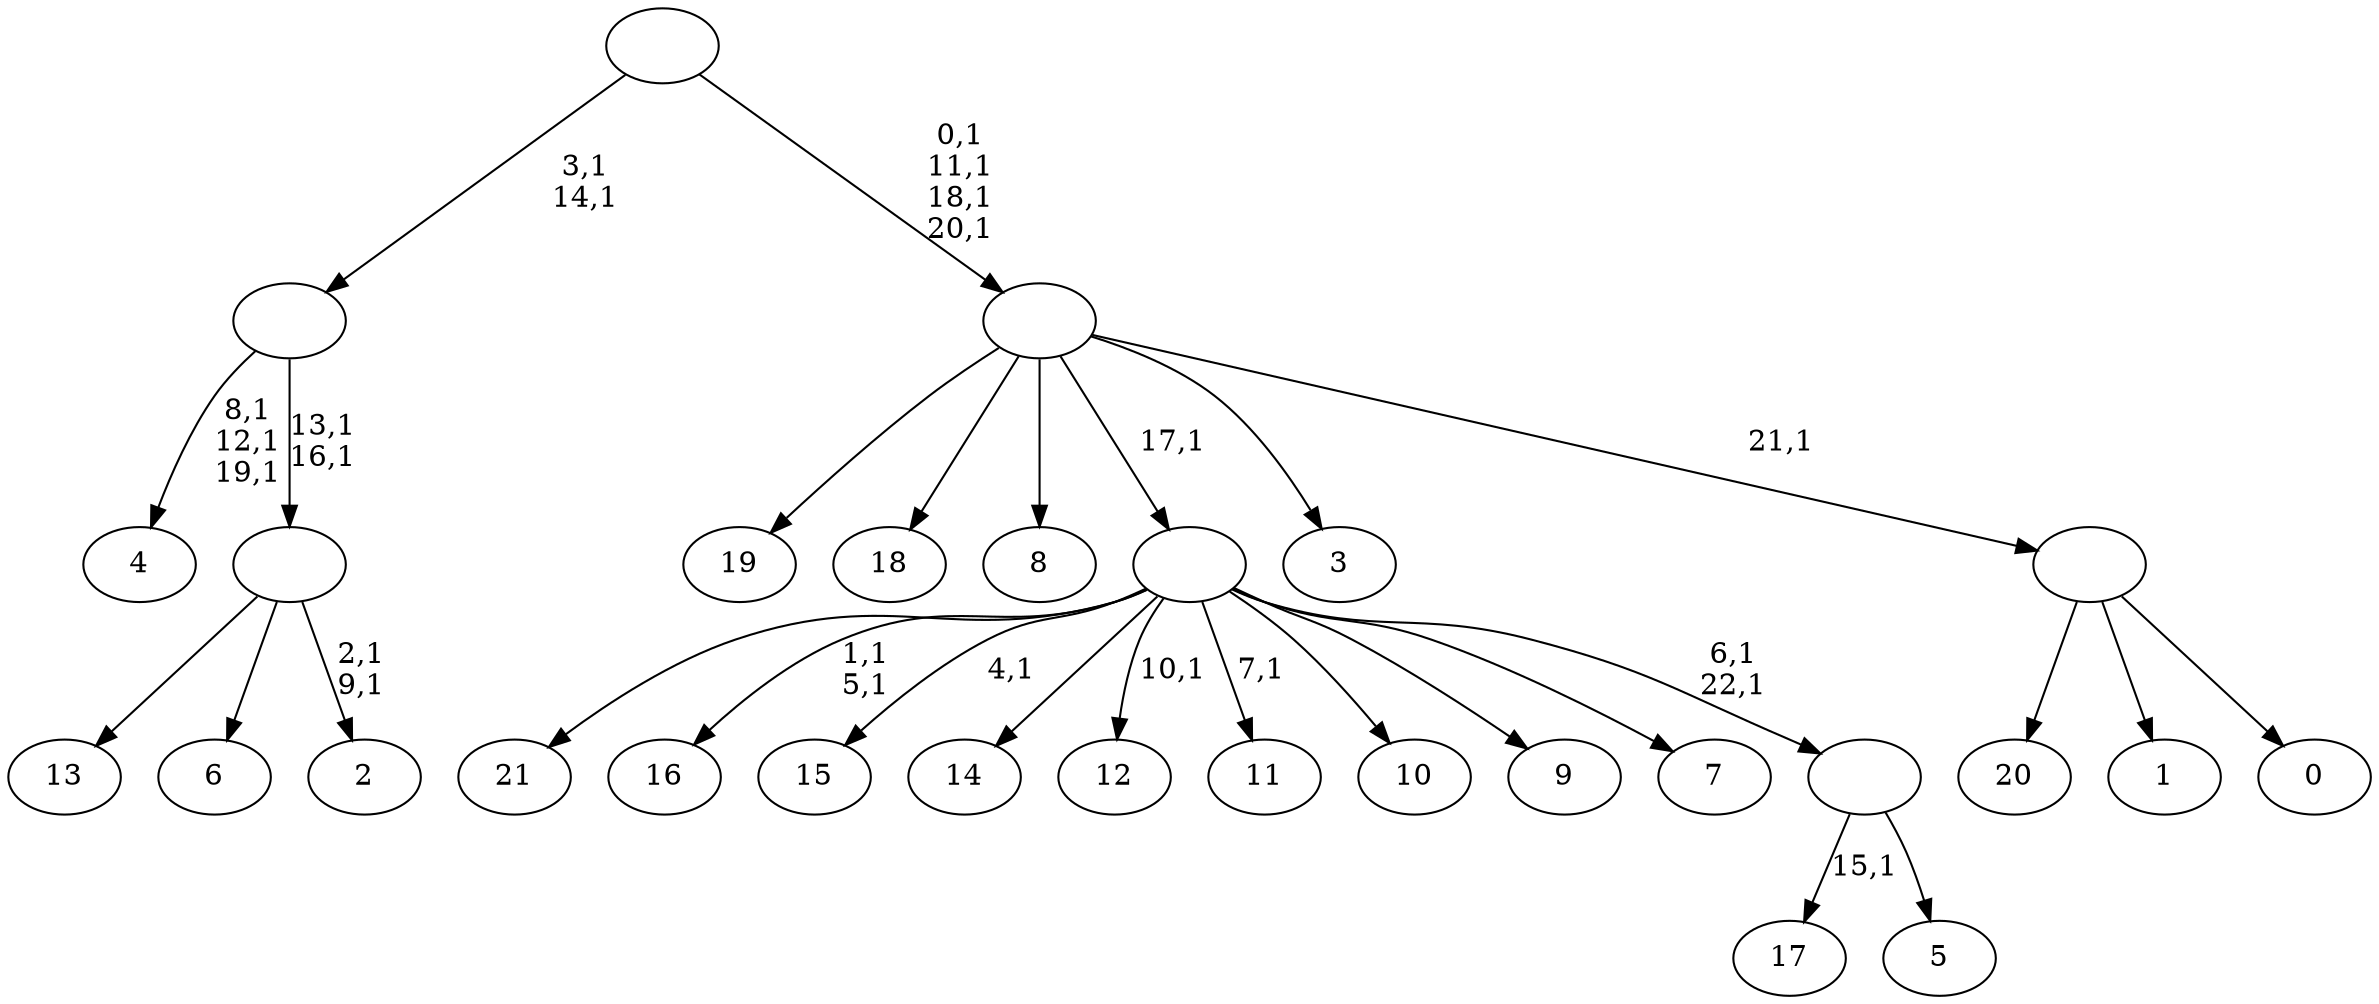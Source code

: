 digraph T {
	45 [label="21"]
	44 [label="20"]
	43 [label="19"]
	42 [label="18"]
	41 [label="17"]
	39 [label="16"]
	36 [label="15"]
	34 [label="14"]
	33 [label="13"]
	32 [label="12"]
	30 [label="11"]
	28 [label="10"]
	27 [label="9"]
	26 [label="8"]
	25 [label="7"]
	24 [label="6"]
	23 [label="5"]
	22 [label=""]
	20 [label=""]
	19 [label="4"]
	15 [label="3"]
	14 [label="2"]
	11 [label=""]
	9 [label=""]
	7 [label="1"]
	6 [label="0"]
	5 [label=""]
	4 [label=""]
	0 [label=""]
	22 -> 41 [label="15,1"]
	22 -> 23 [label=""]
	20 -> 22 [label="6,1\n22,1"]
	20 -> 30 [label="7,1"]
	20 -> 32 [label="10,1"]
	20 -> 36 [label="4,1"]
	20 -> 39 [label="1,1\n5,1"]
	20 -> 45 [label=""]
	20 -> 34 [label=""]
	20 -> 28 [label=""]
	20 -> 27 [label=""]
	20 -> 25 [label=""]
	11 -> 14 [label="2,1\n9,1"]
	11 -> 33 [label=""]
	11 -> 24 [label=""]
	9 -> 11 [label="13,1\n16,1"]
	9 -> 19 [label="8,1\n12,1\n19,1"]
	5 -> 44 [label=""]
	5 -> 7 [label=""]
	5 -> 6 [label=""]
	4 -> 43 [label=""]
	4 -> 42 [label=""]
	4 -> 26 [label=""]
	4 -> 20 [label="17,1"]
	4 -> 15 [label=""]
	4 -> 5 [label="21,1"]
	0 -> 4 [label="0,1\n11,1\n18,1\n20,1"]
	0 -> 9 [label="3,1\n14,1"]
}
